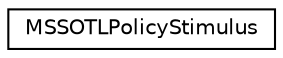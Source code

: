 digraph "Graphical Class Hierarchy"
{
  edge [fontname="Helvetica",fontsize="10",labelfontname="Helvetica",labelfontsize="10"];
  node [fontname="Helvetica",fontsize="10",shape=record];
  rankdir="LR";
  Node0 [label="MSSOTLPolicyStimulus",height=0.2,width=0.4,color="black", fillcolor="white", style="filled",URL="$d8/d36/class_m_s_s_o_t_l_policy_stimulus.html",tooltip="This class determines the stimulus of a MSSOTLPolicy when used in combination with a high level polic..."];
}
